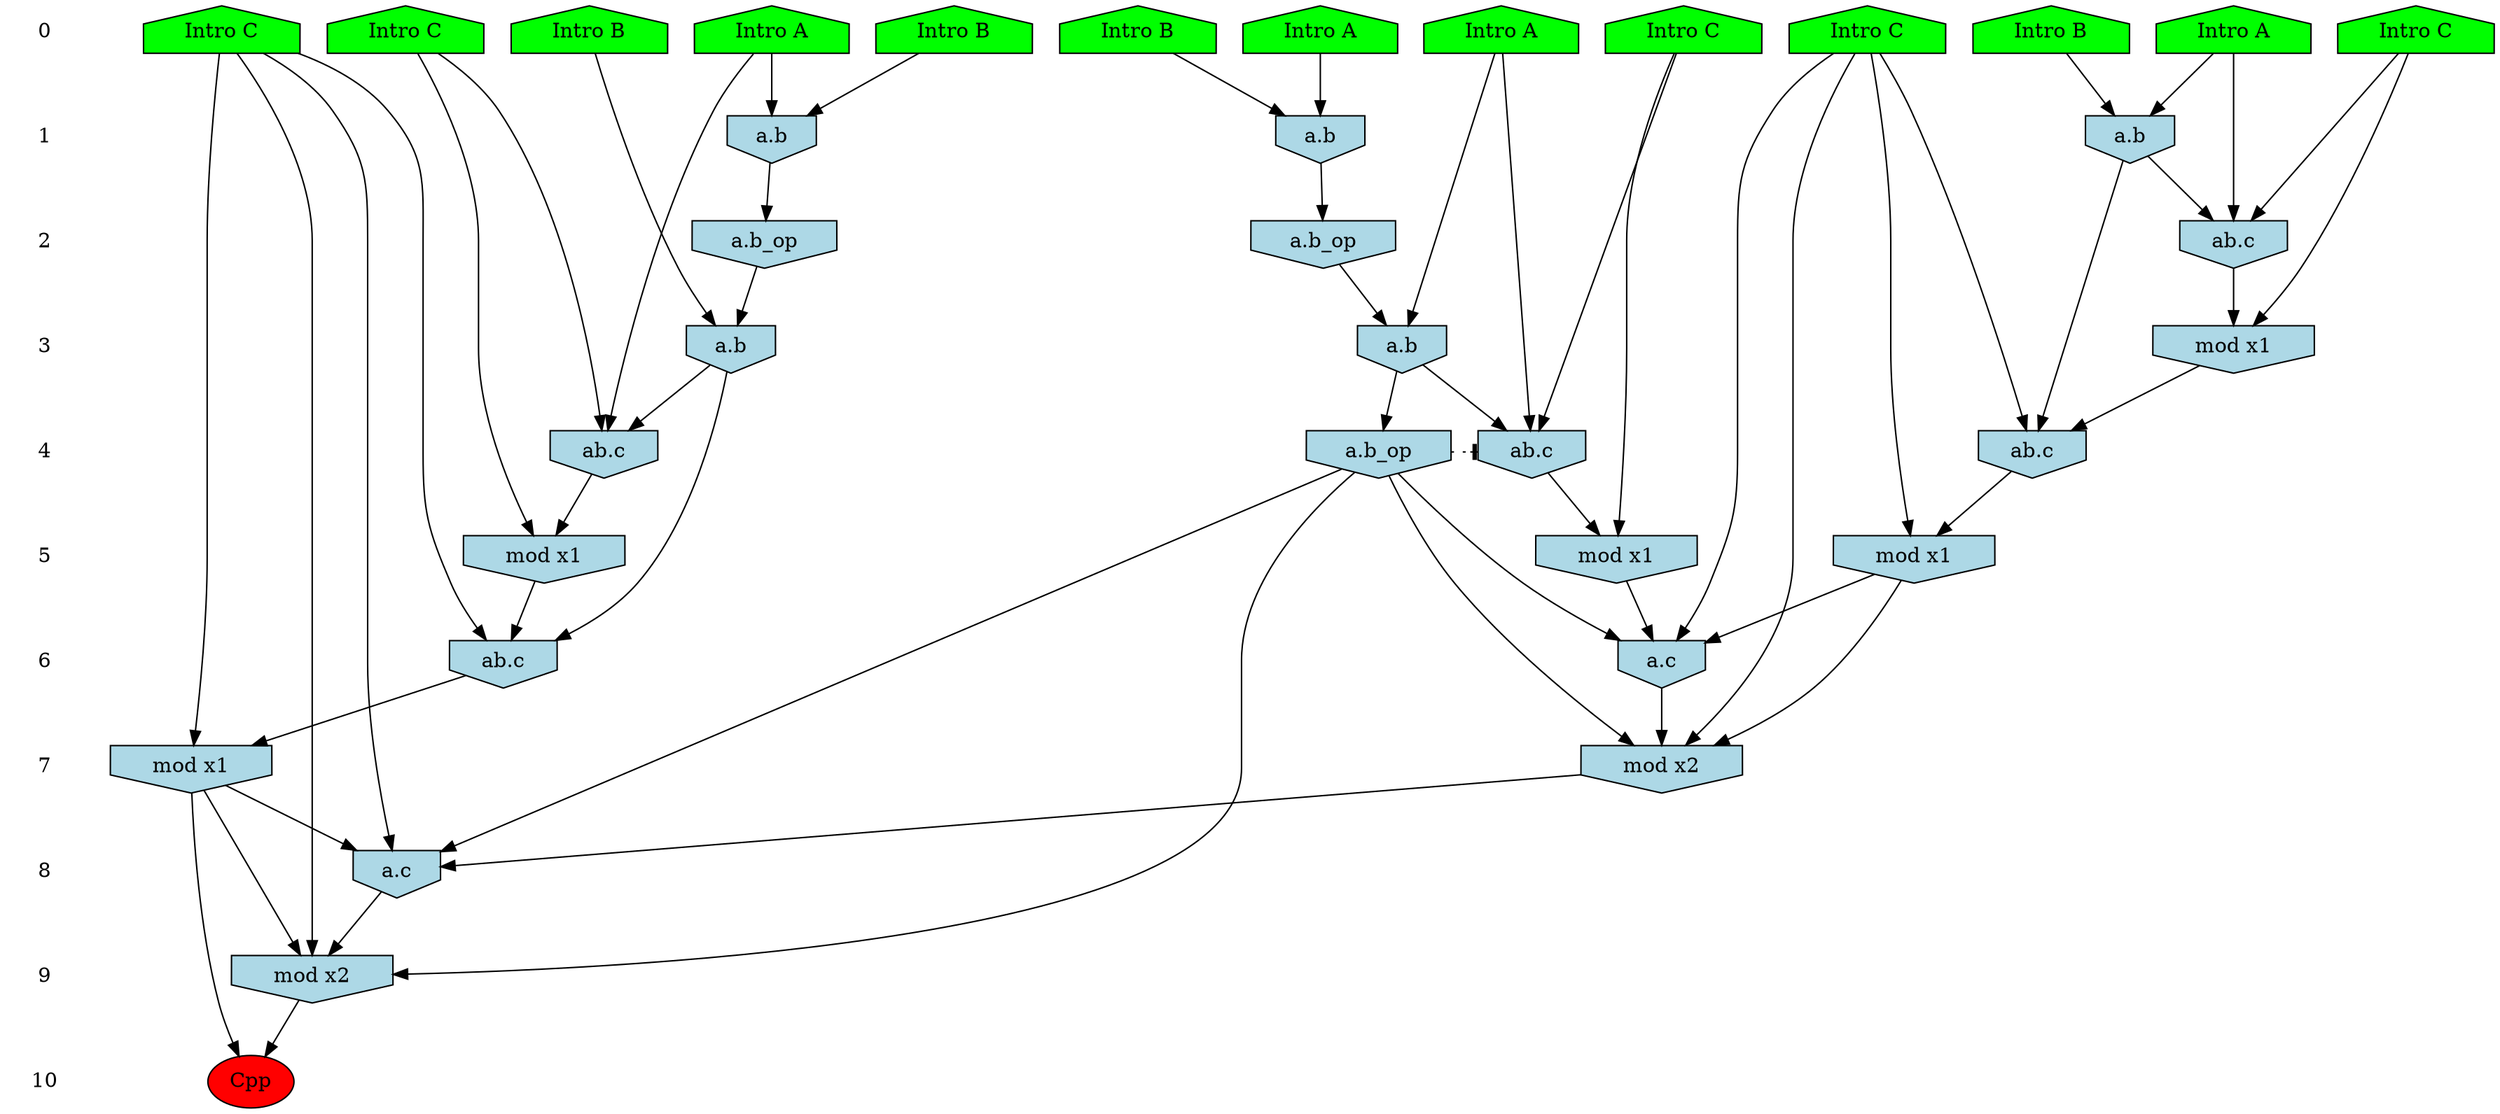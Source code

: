 /* Compression of 1 causal flows obtained in average at 1.795762E+01 t.u */
/* Compressed causal flows were: [3195] */
digraph G{
 ranksep=.5 ; 
{ rank = same ; "0" [shape=plaintext] ; node_1 [label ="Intro A", shape=house, style=filled, fillcolor=green] ;
node_2 [label ="Intro B", shape=house, style=filled, fillcolor=green] ;
node_3 [label ="Intro B", shape=house, style=filled, fillcolor=green] ;
node_4 [label ="Intro A", shape=house, style=filled, fillcolor=green] ;
node_5 [label ="Intro B", shape=house, style=filled, fillcolor=green] ;
node_6 [label ="Intro A", shape=house, style=filled, fillcolor=green] ;
node_7 [label ="Intro A", shape=house, style=filled, fillcolor=green] ;
node_8 [label ="Intro B", shape=house, style=filled, fillcolor=green] ;
node_9 [label ="Intro C", shape=house, style=filled, fillcolor=green] ;
node_10 [label ="Intro C", shape=house, style=filled, fillcolor=green] ;
node_11 [label ="Intro C", shape=house, style=filled, fillcolor=green] ;
node_12 [label ="Intro C", shape=house, style=filled, fillcolor=green] ;
node_13 [label ="Intro C", shape=house, style=filled, fillcolor=green] ;
}
{ rank = same ; "1" [shape=plaintext] ; node_14 [label="a.b", shape=invhouse, style=filled, fillcolor = lightblue] ;
node_15 [label="a.b", shape=invhouse, style=filled, fillcolor = lightblue] ;
node_16 [label="a.b", shape=invhouse, style=filled, fillcolor = lightblue] ;
}
{ rank = same ; "2" [shape=plaintext] ; node_17 [label="ab.c", shape=invhouse, style=filled, fillcolor = lightblue] ;
node_19 [label="a.b_op", shape=invhouse, style=filled, fillcolor = lightblue] ;
node_20 [label="a.b_op", shape=invhouse, style=filled, fillcolor = lightblue] ;
}
{ rank = same ; "3" [shape=plaintext] ; node_18 [label="mod x1", shape=invhouse, style=filled, fillcolor = lightblue] ;
node_22 [label="a.b", shape=invhouse, style=filled, fillcolor = lightblue] ;
node_24 [label="a.b", shape=invhouse, style=filled, fillcolor = lightblue] ;
}
{ rank = same ; "4" [shape=plaintext] ; node_21 [label="ab.c", shape=invhouse, style=filled, fillcolor = lightblue] ;
node_25 [label="ab.c", shape=invhouse, style=filled, fillcolor = lightblue] ;
node_27 [label="ab.c", shape=invhouse, style=filled, fillcolor = lightblue] ;
node_31 [label="a.b_op", shape=invhouse, style=filled, fillcolor = lightblue] ;
}
{ rank = same ; "5" [shape=plaintext] ; node_23 [label="mod x1", shape=invhouse, style=filled, fillcolor = lightblue] ;
node_26 [label="mod x1", shape=invhouse, style=filled, fillcolor = lightblue] ;
node_28 [label="mod x1", shape=invhouse, style=filled, fillcolor = lightblue] ;
}
{ rank = same ; "6" [shape=plaintext] ; node_29 [label="ab.c", shape=invhouse, style=filled, fillcolor = lightblue] ;
node_32 [label="a.c", shape=invhouse, style=filled, fillcolor = lightblue] ;
}
{ rank = same ; "7" [shape=plaintext] ; node_30 [label="mod x1", shape=invhouse, style=filled, fillcolor = lightblue] ;
node_33 [label="mod x2", shape=invhouse, style=filled, fillcolor = lightblue] ;
}
{ rank = same ; "8" [shape=plaintext] ; node_34 [label="a.c", shape=invhouse, style=filled, fillcolor = lightblue] ;
}
{ rank = same ; "9" [shape=plaintext] ; node_35 [label="mod x2", shape=invhouse, style=filled, fillcolor = lightblue] ;
}
{ rank = same ; "10" [shape=plaintext] ; node_36 [label ="Cpp", style=filled, fillcolor=red] ;
}
"0" -> "1" [style="invis"]; 
"1" -> "2" [style="invis"]; 
"2" -> "3" [style="invis"]; 
"3" -> "4" [style="invis"]; 
"4" -> "5" [style="invis"]; 
"5" -> "6" [style="invis"]; 
"6" -> "7" [style="invis"]; 
"7" -> "8" [style="invis"]; 
"8" -> "9" [style="invis"]; 
"9" -> "10" [style="invis"]; 
node_5 -> node_14
node_6 -> node_14
node_1 -> node_15
node_2 -> node_15
node_4 -> node_16
node_8 -> node_16
node_4 -> node_17
node_13 -> node_17
node_16 -> node_17
node_13 -> node_18
node_17 -> node_18
node_14 -> node_19
node_15 -> node_20
node_10 -> node_21
node_16 -> node_21
node_18 -> node_21
node_3 -> node_22
node_20 -> node_22
node_10 -> node_23
node_21 -> node_23
node_7 -> node_24
node_19 -> node_24
node_7 -> node_25
node_9 -> node_25
node_24 -> node_25
node_9 -> node_26
node_25 -> node_26
node_1 -> node_27
node_12 -> node_27
node_22 -> node_27
node_12 -> node_28
node_27 -> node_28
node_11 -> node_29
node_22 -> node_29
node_28 -> node_29
node_11 -> node_30
node_29 -> node_30
node_24 -> node_31
node_10 -> node_32
node_23 -> node_32
node_26 -> node_32
node_31 -> node_32
node_10 -> node_33
node_23 -> node_33
node_31 -> node_33
node_32 -> node_33
node_11 -> node_34
node_30 -> node_34
node_31 -> node_34
node_33 -> node_34
node_11 -> node_35
node_30 -> node_35
node_31 -> node_35
node_34 -> node_35
node_30 -> node_36
node_35 -> node_36
node_31 -> node_25 [style=dotted, arrowhead = tee] 
}
/*
 Dot generation time: 0.000159
*/